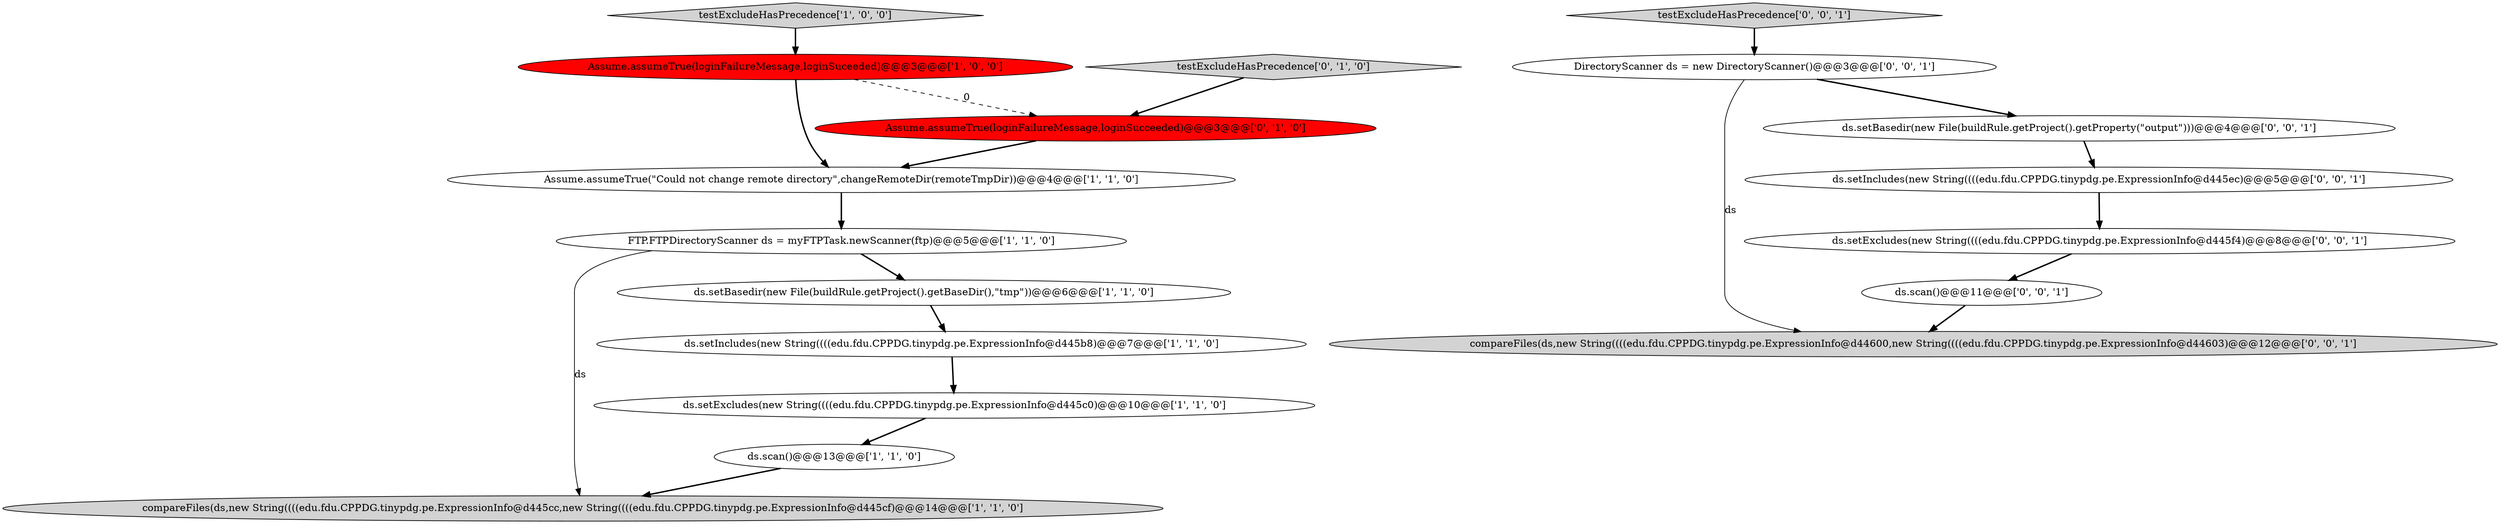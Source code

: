 digraph {
6 [style = filled, label = "testExcludeHasPrecedence['1', '0', '0']", fillcolor = lightgray, shape = diamond image = "AAA0AAABBB1BBB"];
9 [style = filled, label = "testExcludeHasPrecedence['0', '1', '0']", fillcolor = lightgray, shape = diamond image = "AAA0AAABBB2BBB"];
4 [style = filled, label = "ds.setIncludes(new String((((edu.fdu.CPPDG.tinypdg.pe.ExpressionInfo@d445b8)@@@7@@@['1', '1', '0']", fillcolor = white, shape = ellipse image = "AAA0AAABBB1BBB"];
0 [style = filled, label = "Assume.assumeTrue(\"Could not change remote directory\",changeRemoteDir(remoteTmpDir))@@@4@@@['1', '1', '0']", fillcolor = white, shape = ellipse image = "AAA0AAABBB1BBB"];
11 [style = filled, label = "compareFiles(ds,new String((((edu.fdu.CPPDG.tinypdg.pe.ExpressionInfo@d44600,new String((((edu.fdu.CPPDG.tinypdg.pe.ExpressionInfo@d44603)@@@12@@@['0', '0', '1']", fillcolor = lightgray, shape = ellipse image = "AAA0AAABBB3BBB"];
3 [style = filled, label = "Assume.assumeTrue(loginFailureMessage,loginSuceeded)@@@3@@@['1', '0', '0']", fillcolor = red, shape = ellipse image = "AAA1AAABBB1BBB"];
14 [style = filled, label = "ds.scan()@@@11@@@['0', '0', '1']", fillcolor = white, shape = ellipse image = "AAA0AAABBB3BBB"];
16 [style = filled, label = "ds.setIncludes(new String((((edu.fdu.CPPDG.tinypdg.pe.ExpressionInfo@d445ec)@@@5@@@['0', '0', '1']", fillcolor = white, shape = ellipse image = "AAA0AAABBB3BBB"];
8 [style = filled, label = "compareFiles(ds,new String((((edu.fdu.CPPDG.tinypdg.pe.ExpressionInfo@d445cc,new String((((edu.fdu.CPPDG.tinypdg.pe.ExpressionInfo@d445cf)@@@14@@@['1', '1', '0']", fillcolor = lightgray, shape = ellipse image = "AAA0AAABBB1BBB"];
1 [style = filled, label = "ds.setBasedir(new File(buildRule.getProject().getBaseDir(),\"tmp\"))@@@6@@@['1', '1', '0']", fillcolor = white, shape = ellipse image = "AAA0AAABBB1BBB"];
10 [style = filled, label = "Assume.assumeTrue(loginFailureMessage,loginSucceeded)@@@3@@@['0', '1', '0']", fillcolor = red, shape = ellipse image = "AAA1AAABBB2BBB"];
2 [style = filled, label = "ds.setExcludes(new String((((edu.fdu.CPPDG.tinypdg.pe.ExpressionInfo@d445c0)@@@10@@@['1', '1', '0']", fillcolor = white, shape = ellipse image = "AAA0AAABBB1BBB"];
5 [style = filled, label = "ds.scan()@@@13@@@['1', '1', '0']", fillcolor = white, shape = ellipse image = "AAA0AAABBB1BBB"];
13 [style = filled, label = "ds.setBasedir(new File(buildRule.getProject().getProperty(\"output\")))@@@4@@@['0', '0', '1']", fillcolor = white, shape = ellipse image = "AAA0AAABBB3BBB"];
7 [style = filled, label = "FTP.FTPDirectoryScanner ds = myFTPTask.newScanner(ftp)@@@5@@@['1', '1', '0']", fillcolor = white, shape = ellipse image = "AAA0AAABBB1BBB"];
12 [style = filled, label = "DirectoryScanner ds = new DirectoryScanner()@@@3@@@['0', '0', '1']", fillcolor = white, shape = ellipse image = "AAA0AAABBB3BBB"];
17 [style = filled, label = "ds.setExcludes(new String((((edu.fdu.CPPDG.tinypdg.pe.ExpressionInfo@d445f4)@@@8@@@['0', '0', '1']", fillcolor = white, shape = ellipse image = "AAA0AAABBB3BBB"];
15 [style = filled, label = "testExcludeHasPrecedence['0', '0', '1']", fillcolor = lightgray, shape = diamond image = "AAA0AAABBB3BBB"];
12->11 [style = solid, label="ds"];
6->3 [style = bold, label=""];
5->8 [style = bold, label=""];
10->0 [style = bold, label=""];
1->4 [style = bold, label=""];
12->13 [style = bold, label=""];
15->12 [style = bold, label=""];
3->10 [style = dashed, label="0"];
7->1 [style = bold, label=""];
4->2 [style = bold, label=""];
16->17 [style = bold, label=""];
9->10 [style = bold, label=""];
17->14 [style = bold, label=""];
14->11 [style = bold, label=""];
13->16 [style = bold, label=""];
3->0 [style = bold, label=""];
2->5 [style = bold, label=""];
0->7 [style = bold, label=""];
7->8 [style = solid, label="ds"];
}
